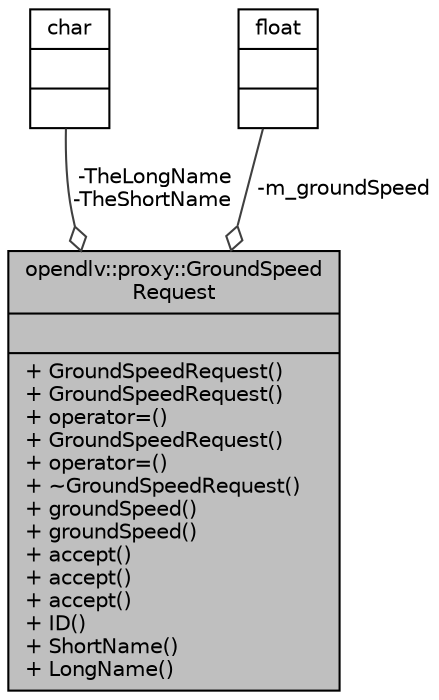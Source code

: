 digraph "opendlv::proxy::GroundSpeedRequest"
{
 // LATEX_PDF_SIZE
  edge [fontname="Helvetica",fontsize="10",labelfontname="Helvetica",labelfontsize="10"];
  node [fontname="Helvetica",fontsize="10",shape=record];
  Node1 [label="{opendlv::proxy::GroundSpeed\lRequest\n||+ GroundSpeedRequest()\l+ GroundSpeedRequest()\l+ operator=()\l+ GroundSpeedRequest()\l+ operator=()\l+ ~GroundSpeedRequest()\l+ groundSpeed()\l+ groundSpeed()\l+ accept()\l+ accept()\l+ accept()\l+ ID()\l+ ShortName()\l+ LongName()\l}",height=0.2,width=0.4,color="black", fillcolor="grey75", style="filled", fontcolor="black",tooltip=" "];
  Node2 -> Node1 [color="grey25",fontsize="10",style="solid",label=" -TheLongName\n-TheShortName" ,arrowhead="odiamond",fontname="Helvetica"];
  Node2 [label="{char\n||}",height=0.2,width=0.4,color="black", fillcolor="white", style="filled",tooltip=" "];
  Node3 -> Node1 [color="grey25",fontsize="10",style="solid",label=" -m_groundSpeed" ,arrowhead="odiamond",fontname="Helvetica"];
  Node3 [label="{float\n||}",height=0.2,width=0.4,color="black", fillcolor="white", style="filled",tooltip=" "];
}
